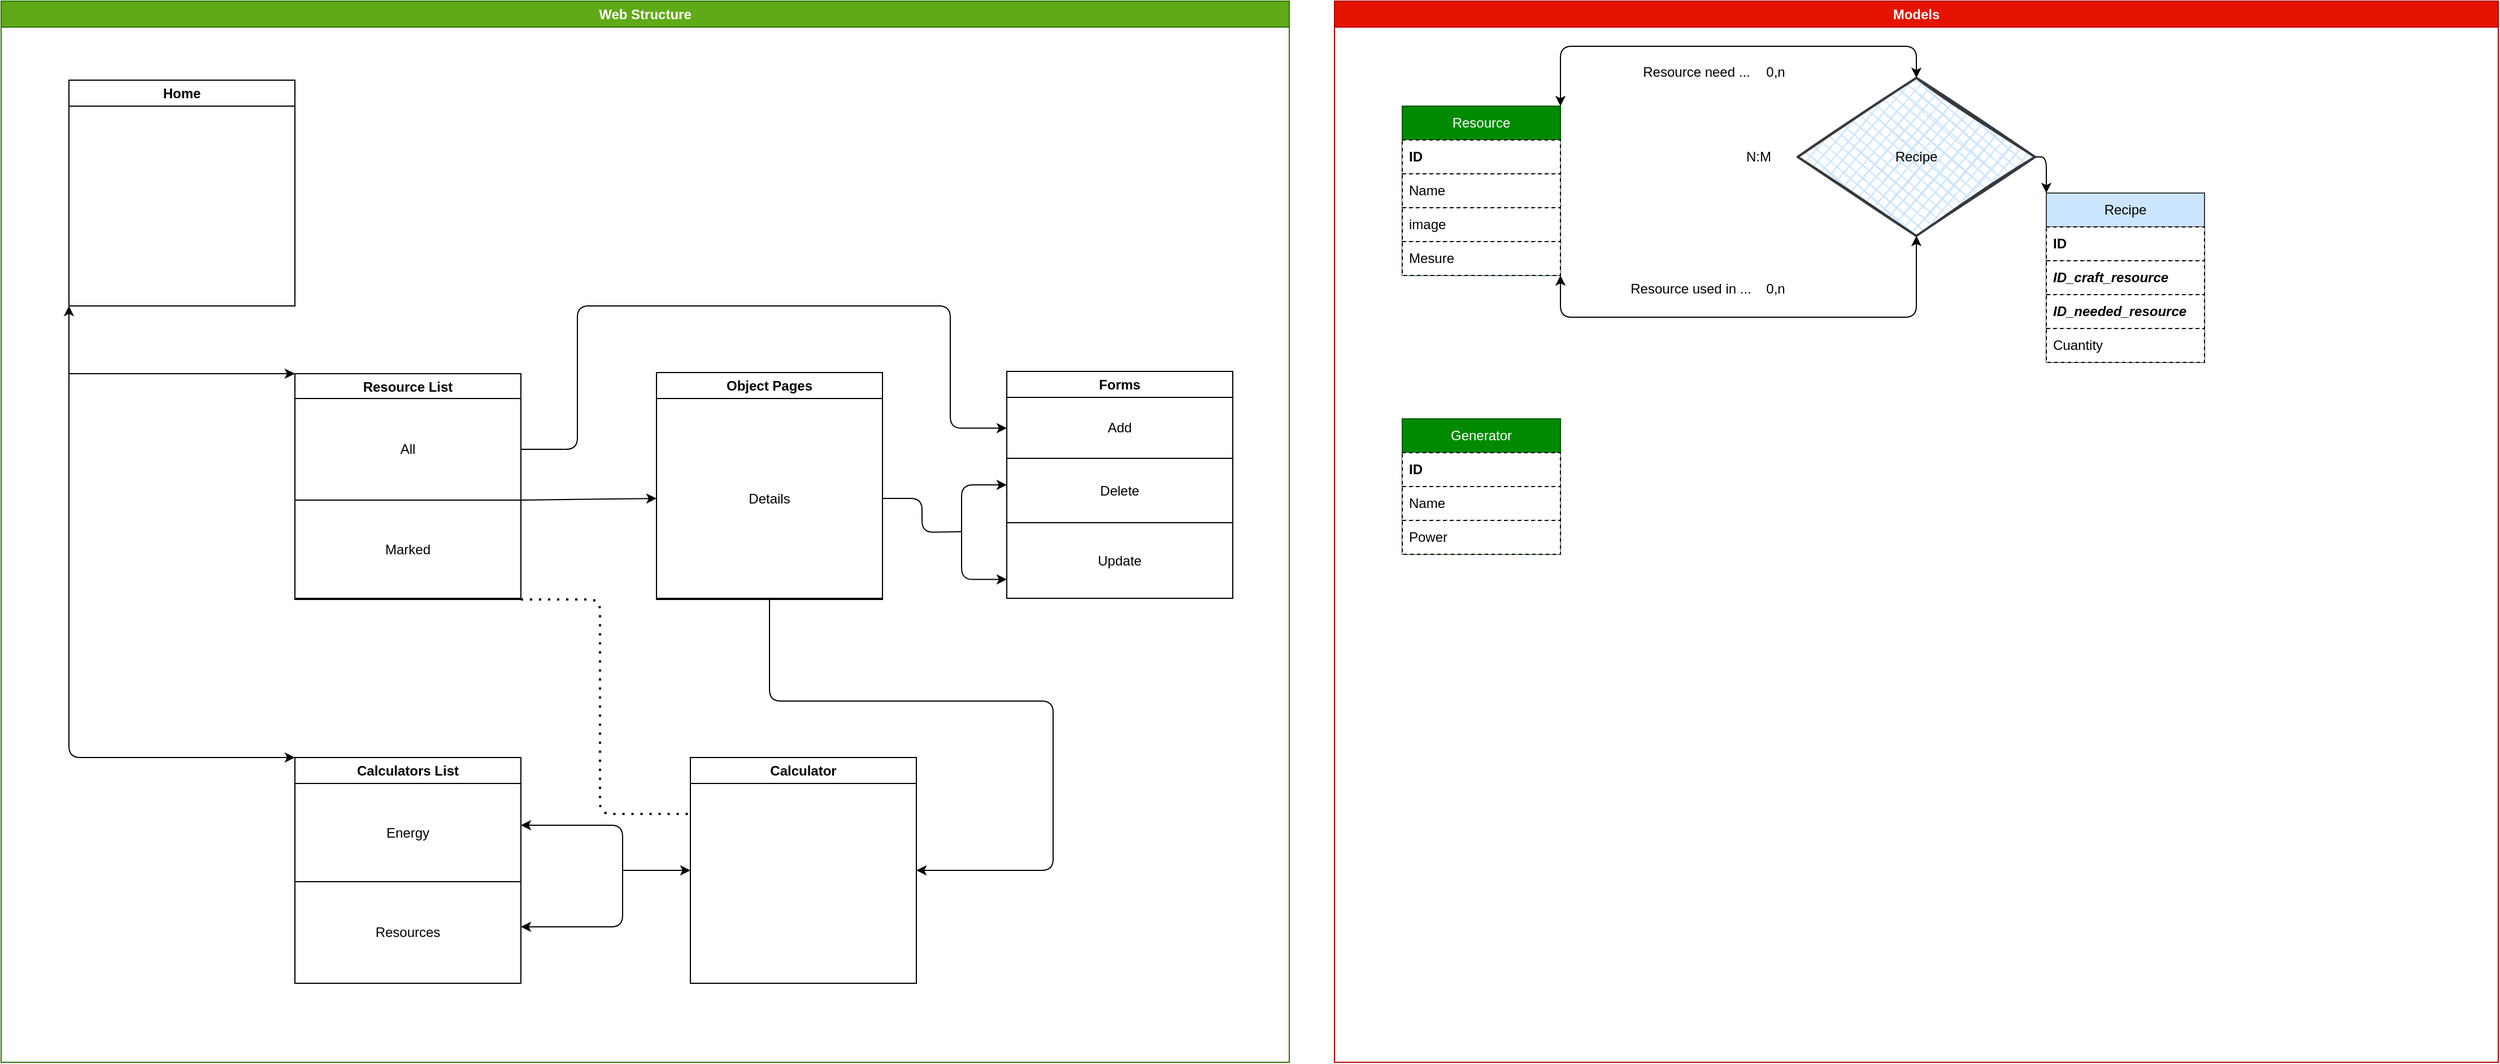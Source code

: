 <mxfile>
    <diagram id="ccU69HYJQ6rrLi9QfAdn" name="Página-1">
        <mxGraphModel dx="672" dy="1496" grid="1" gridSize="10" guides="1" tooltips="1" connect="1" arrows="1" fold="1" page="1" pageScale="1" pageWidth="850" pageHeight="1100" math="0" shadow="0">
            <root>
                <mxCell id="0"/>
                <mxCell id="1" parent="0"/>
                <mxCell id="47" value="Web Structure" style="swimlane;whiteSpace=wrap;html=1;fillColor=#60a917;fontColor=#ffffff;strokeColor=#2D7600;fillStyle=auto;gradientColor=none;swimlaneFillColor=default;" parent="1" vertex="1">
                    <mxGeometry x="860" y="80" width="1140" height="940" as="geometry"/>
                </mxCell>
                <mxCell id="2" value="Home" style="swimlane;whiteSpace=wrap;html=1;" parent="47" vertex="1">
                    <mxGeometry x="60" y="70" width="200" height="200" as="geometry"/>
                </mxCell>
                <mxCell id="48" value="" style="rounded=0;whiteSpace=wrap;html=1;" parent="2" vertex="1">
                    <mxGeometry y="23" width="200" height="177" as="geometry"/>
                </mxCell>
                <mxCell id="3" value="Resource List" style="swimlane;whiteSpace=wrap;html=1;" parent="47" vertex="1">
                    <mxGeometry x="260" y="330" width="200" height="200" as="geometry"/>
                </mxCell>
                <mxCell id="45" value="All" style="rounded=0;whiteSpace=wrap;html=1;" parent="3" vertex="1">
                    <mxGeometry y="22" width="200" height="90" as="geometry"/>
                </mxCell>
                <mxCell id="46" value="Marked" style="rounded=0;whiteSpace=wrap;html=1;" parent="3" vertex="1">
                    <mxGeometry y="112" width="200" height="87" as="geometry"/>
                </mxCell>
                <mxCell id="4" value="Calculators List" style="swimlane;whiteSpace=wrap;html=1;" parent="47" vertex="1">
                    <mxGeometry x="260" y="670" width="200" height="200" as="geometry"/>
                </mxCell>
                <mxCell id="6" value="" style="endArrow=classic;startArrow=classic;html=1;exitX=0;exitY=1;exitDx=0;exitDy=0;entryX=0;entryY=0;entryDx=0;entryDy=0;" parent="47" source="2" target="4" edge="1">
                    <mxGeometry width="50" height="50" relative="1" as="geometry">
                        <mxPoint x="560" y="530" as="sourcePoint"/>
                        <mxPoint x="610" y="480" as="targetPoint"/>
                        <Array as="points">
                            <mxPoint x="60" y="670"/>
                        </Array>
                    </mxGeometry>
                </mxCell>
                <mxCell id="7" value="" style="endArrow=classic;html=1;entryX=0;entryY=0;entryDx=0;entryDy=0;" parent="47" target="3" edge="1">
                    <mxGeometry width="50" height="50" relative="1" as="geometry">
                        <mxPoint x="60" y="330" as="sourcePoint"/>
                        <mxPoint x="610" y="480" as="targetPoint"/>
                    </mxGeometry>
                </mxCell>
                <mxCell id="10" value="Energy" style="rounded=0;whiteSpace=wrap;html=1;" parent="47" vertex="1">
                    <mxGeometry x="260" y="693" width="200" height="87" as="geometry"/>
                </mxCell>
                <mxCell id="17" value="Resources" style="rounded=0;whiteSpace=wrap;html=1;" parent="47" vertex="1">
                    <mxGeometry x="260" y="780" width="200" height="90" as="geometry"/>
                </mxCell>
                <mxCell id="29" value="Forms" style="swimlane;whiteSpace=wrap;html=1;" parent="47" vertex="1">
                    <mxGeometry x="890" y="328" width="200" height="201" as="geometry"/>
                </mxCell>
                <mxCell id="34" value="Add" style="rounded=0;whiteSpace=wrap;html=1;" parent="29" vertex="1">
                    <mxGeometry y="23" width="200" height="54" as="geometry"/>
                </mxCell>
                <mxCell id="33" value="Delete" style="rounded=0;whiteSpace=wrap;html=1;" parent="29" vertex="1">
                    <mxGeometry y="77" width="200" height="57" as="geometry"/>
                </mxCell>
                <mxCell id="32" value="Update" style="rounded=0;whiteSpace=wrap;html=1;" parent="29" vertex="1">
                    <mxGeometry y="134" width="200" height="67" as="geometry"/>
                </mxCell>
                <mxCell id="120" value="" style="endArrow=classic;startArrow=classic;html=1;entryX=0;entryY=0.5;entryDx=0;entryDy=0;exitX=0;exitY=0.75;exitDx=0;exitDy=0;edgeStyle=orthogonalEdgeStyle;" edge="1" parent="29" source="32" target="29">
                    <mxGeometry width="50" height="50" relative="1" as="geometry">
                        <mxPoint x="-110" y="282" as="sourcePoint"/>
                        <mxPoint x="-60" y="232" as="targetPoint"/>
                        <Array as="points">
                            <mxPoint x="-40" y="184"/>
                            <mxPoint x="-40" y="100"/>
                        </Array>
                    </mxGeometry>
                </mxCell>
                <mxCell id="35" value="Object Pages" style="swimlane;whiteSpace=wrap;html=1;" parent="47" vertex="1">
                    <mxGeometry x="580" y="329" width="200" height="201" as="geometry"/>
                </mxCell>
                <mxCell id="18" value="Details" style="rounded=0;whiteSpace=wrap;html=1;" parent="35" vertex="1">
                    <mxGeometry y="23" width="200" height="177" as="geometry"/>
                </mxCell>
                <mxCell id="40" value="Calculator" style="swimlane;whiteSpace=wrap;html=1;" parent="47" vertex="1">
                    <mxGeometry x="610" y="670" width="200" height="200" as="geometry"/>
                </mxCell>
                <mxCell id="49" value="" style="rounded=0;whiteSpace=wrap;html=1;" parent="40" vertex="1">
                    <mxGeometry y="23" width="200" height="177" as="geometry"/>
                </mxCell>
                <mxCell id="42" value="" style="endArrow=classic;html=1;entryX=0;entryY=0.5;entryDx=0;entryDy=0;" parent="47" target="40" edge="1">
                    <mxGeometry width="50" height="50" relative="1" as="geometry">
                        <mxPoint x="550" y="770" as="sourcePoint"/>
                        <mxPoint x="770" y="660" as="targetPoint"/>
                    </mxGeometry>
                </mxCell>
                <mxCell id="44" value="" style="endArrow=classic;startArrow=classic;html=1;exitX=1;exitY=0.75;exitDx=0;exitDy=0;entryX=1;entryY=0.425;entryDx=0;entryDy=0;entryPerimeter=0;" parent="47" source="4" target="10" edge="1">
                    <mxGeometry width="50" height="50" relative="1" as="geometry">
                        <mxPoint x="630" y="790" as="sourcePoint"/>
                        <mxPoint x="470" y="740" as="targetPoint"/>
                        <Array as="points">
                            <mxPoint x="550" y="820"/>
                            <mxPoint x="550" y="770"/>
                            <mxPoint x="550" y="730"/>
                            <mxPoint x="510" y="730"/>
                        </Array>
                    </mxGeometry>
                </mxCell>
                <mxCell id="50" value="" style="endArrow=none;dashed=1;html=1;dashPattern=1 3;strokeWidth=2;entryX=0;entryY=0.25;entryDx=0;entryDy=0;exitX=1;exitY=1;exitDx=0;exitDy=0;edgeStyle=orthogonalEdgeStyle;" parent="47" source="3" target="40" edge="1">
                    <mxGeometry width="50" height="50" relative="1" as="geometry">
                        <mxPoint x="550" y="530" as="sourcePoint"/>
                        <mxPoint x="390" y="480" as="targetPoint"/>
                        <Array as="points">
                            <mxPoint x="530" y="530"/>
                            <mxPoint x="530" y="720"/>
                        </Array>
                    </mxGeometry>
                </mxCell>
                <mxCell id="115" value="" style="endArrow=classic;html=1;exitX=1;exitY=0;exitDx=0;exitDy=0;entryX=0;entryY=0.5;entryDx=0;entryDy=0;" parent="47" source="46" target="18" edge="1">
                    <mxGeometry width="50" height="50" relative="1" as="geometry">
                        <mxPoint x="540" y="460" as="sourcePoint"/>
                        <mxPoint x="590" y="410" as="targetPoint"/>
                    </mxGeometry>
                </mxCell>
                <mxCell id="117" value="" style="endArrow=classic;html=1;exitX=0.5;exitY=1;exitDx=0;exitDy=0;edgeStyle=orthogonalEdgeStyle;entryX=1;entryY=0.5;entryDx=0;entryDy=0;" parent="47" source="18" target="40" edge="1">
                    <mxGeometry width="50" height="50" relative="1" as="geometry">
                        <mxPoint x="130" y="330" as="sourcePoint"/>
                        <mxPoint x="930" y="800" as="targetPoint"/>
                        <Array as="points">
                            <mxPoint x="680" y="620"/>
                            <mxPoint x="931" y="620"/>
                            <mxPoint x="931" y="770"/>
                        </Array>
                    </mxGeometry>
                </mxCell>
                <mxCell id="122" value="" style="endArrow=classic;html=1;exitX=1;exitY=0.5;exitDx=0;exitDy=0;edgeStyle=orthogonalEdgeStyle;entryX=0;entryY=0.25;entryDx=0;entryDy=0;" edge="1" parent="47" source="45" target="29">
                    <mxGeometry width="50" height="50" relative="1" as="geometry">
                        <mxPoint x="470" y="540" as="sourcePoint"/>
                        <mxPoint x="850" y="380" as="targetPoint"/>
                        <Array as="points">
                            <mxPoint x="510" y="397"/>
                            <mxPoint x="510" y="270"/>
                            <mxPoint x="840" y="270"/>
                            <mxPoint x="840" y="378"/>
                        </Array>
                    </mxGeometry>
                </mxCell>
                <mxCell id="75" value="Models" style="swimlane;whiteSpace=wrap;html=1;fillStyle=auto;fillColor=#e51400;strokeColor=#B20000;fontColor=#ffffff;swimlaneFillColor=default;" parent="1" vertex="1">
                    <mxGeometry x="2040" y="80" width="1030" height="940" as="geometry"/>
                </mxCell>
                <mxCell id="77" value="Resource" style="swimlane;fontStyle=0;childLayout=stackLayout;horizontal=1;startSize=30;horizontalStack=0;resizeParent=1;resizeParentMax=0;resizeLast=0;collapsible=1;marginBottom=0;whiteSpace=wrap;html=1;fillColor=#008a00;fontColor=#ffffff;strokeColor=#005700;" parent="75" vertex="1">
                    <mxGeometry x="60" y="93" width="140" height="150" as="geometry"/>
                </mxCell>
                <mxCell id="79" value="&lt;b&gt;ID&lt;/b&gt;" style="text;strokeColor=default;fillColor=default;align=left;verticalAlign=middle;spacingLeft=4;spacingRight=4;overflow=hidden;points=[[0,0.5],[1,0.5]];portConstraint=eastwest;rotatable=0;whiteSpace=wrap;html=1;dashed=1;" parent="77" vertex="1">
                    <mxGeometry y="30" width="140" height="30" as="geometry"/>
                </mxCell>
                <mxCell id="78" value="Name" style="text;strokeColor=default;fillColor=default;align=left;verticalAlign=middle;spacingLeft=4;spacingRight=4;overflow=hidden;points=[[0,0.5],[1,0.5]];portConstraint=eastwest;rotatable=0;whiteSpace=wrap;html=1;dashed=1;" parent="77" vertex="1">
                    <mxGeometry y="60" width="140" height="30" as="geometry"/>
                </mxCell>
                <mxCell id="119" value="image" style="text;strokeColor=default;fillColor=default;align=left;verticalAlign=middle;spacingLeft=4;spacingRight=4;overflow=hidden;points=[[0,0.5],[1,0.5]];portConstraint=eastwest;rotatable=0;whiteSpace=wrap;html=1;dashed=1;" vertex="1" parent="77">
                    <mxGeometry y="90" width="140" height="30" as="geometry"/>
                </mxCell>
                <mxCell id="80" value="Mesure" style="text;strokeColor=default;fillColor=default;align=left;verticalAlign=middle;spacingLeft=4;spacingRight=4;overflow=hidden;points=[[0,0.5],[1,0.5]];portConstraint=eastwest;rotatable=0;whiteSpace=wrap;html=1;dashed=1;" parent="77" vertex="1">
                    <mxGeometry y="120" width="140" height="30" as="geometry"/>
                </mxCell>
                <mxCell id="89" value="Recipe" style="rhombus;whiteSpace=wrap;html=1;strokeWidth=2;fillWeight=-1;hachureGap=8;fillStyle=cross-hatch;fillColor=#cce5ff;sketch=1;strokeColor=#36393d;" parent="75" vertex="1">
                    <mxGeometry x="410" y="68" width="210" height="140" as="geometry"/>
                </mxCell>
                <mxCell id="95" value="Recipe" style="swimlane;fontStyle=0;childLayout=stackLayout;horizontal=1;startSize=30;horizontalStack=0;resizeParent=1;resizeParentMax=0;resizeLast=0;collapsible=1;marginBottom=0;whiteSpace=wrap;html=1;fillColor=#cce5ff;strokeColor=#36393d;" parent="75" vertex="1">
                    <mxGeometry x="630" y="170" width="140" height="150" as="geometry"/>
                </mxCell>
                <mxCell id="96" value="&lt;b&gt;ID&lt;/b&gt;" style="text;strokeColor=default;fillColor=default;align=left;verticalAlign=middle;spacingLeft=4;spacingRight=4;overflow=hidden;points=[[0,0.5],[1,0.5]];portConstraint=eastwest;rotatable=0;whiteSpace=wrap;html=1;dashed=1;" parent="95" vertex="1">
                    <mxGeometry y="30" width="140" height="30" as="geometry"/>
                </mxCell>
                <mxCell id="97" value="&lt;i&gt;&lt;b&gt;ID_craft_resource&lt;/b&gt;&lt;/i&gt;" style="text;strokeColor=default;fillColor=default;align=left;verticalAlign=middle;spacingLeft=4;spacingRight=4;overflow=hidden;points=[[0,0.5],[1,0.5]];portConstraint=eastwest;rotatable=0;whiteSpace=wrap;html=1;dashed=1;" parent="95" vertex="1">
                    <mxGeometry y="60" width="140" height="30" as="geometry"/>
                </mxCell>
                <mxCell id="98" value="&lt;i&gt;&lt;b&gt;ID_needed_resource&lt;/b&gt;&lt;/i&gt;" style="text;strokeColor=default;fillColor=default;align=left;verticalAlign=middle;spacingLeft=4;spacingRight=4;overflow=hidden;points=[[0,0.5],[1,0.5]];portConstraint=eastwest;rotatable=0;whiteSpace=wrap;html=1;dashed=1;" parent="95" vertex="1">
                    <mxGeometry y="90" width="140" height="30" as="geometry"/>
                </mxCell>
                <mxCell id="99" value="Cuantity" style="text;strokeColor=default;fillColor=default;align=left;verticalAlign=middle;spacingLeft=4;spacingRight=4;overflow=hidden;points=[[0,0.5],[1,0.5]];portConstraint=eastwest;rotatable=0;whiteSpace=wrap;html=1;dashed=1;" parent="95" vertex="1">
                    <mxGeometry y="120" width="140" height="30" as="geometry"/>
                </mxCell>
                <mxCell id="100" value="" style="endArrow=classic;startArrow=classic;html=1;edgeStyle=orthogonalEdgeStyle;entryX=0.5;entryY=1;entryDx=0;entryDy=0;exitX=1;exitY=1;exitDx=0;exitDy=0;" parent="75" source="77" target="89" edge="1">
                    <mxGeometry width="50" height="50" relative="1" as="geometry">
                        <mxPoint x="260" y="138" as="sourcePoint"/>
                        <mxPoint x="350" y="220" as="targetPoint"/>
                        <Array as="points">
                            <mxPoint x="200" y="280"/>
                            <mxPoint x="515" y="280"/>
                        </Array>
                    </mxGeometry>
                </mxCell>
                <mxCell id="101" value="" style="endArrow=classic;startArrow=classic;html=1;edgeStyle=orthogonalEdgeStyle;entryX=0.5;entryY=0;entryDx=0;entryDy=0;exitX=1;exitY=0;exitDx=0;exitDy=0;" parent="75" source="77" target="89" edge="1">
                    <mxGeometry width="50" height="50" relative="1" as="geometry">
                        <mxPoint x="240" y="160" as="sourcePoint"/>
                        <mxPoint x="525" y="218" as="targetPoint"/>
                        <Array as="points">
                            <mxPoint x="200" y="40"/>
                            <mxPoint x="515" y="40"/>
                        </Array>
                    </mxGeometry>
                </mxCell>
                <mxCell id="105" value="&lt;font style=&quot;color: light-dark(rgb(0, 0, 0), rgb(255, 102, 255));&quot;&gt;Resource used in ...&lt;/font&gt;" style="text;html=1;align=center;verticalAlign=middle;resizable=0;points=[];autosize=1;strokeColor=none;fillColor=none;fontColor=light-dark(default, #1eff00);" parent="75" vertex="1">
                    <mxGeometry x="250" y="240" width="130" height="30" as="geometry"/>
                </mxCell>
                <mxCell id="107" value="" style="endArrow=classic;html=1;entryX=0;entryY=0;entryDx=0;entryDy=0;exitX=1;exitY=0.5;exitDx=0;exitDy=0;edgeStyle=orthogonalEdgeStyle;" parent="75" source="89" target="95" edge="1">
                    <mxGeometry width="50" height="50" relative="1" as="geometry">
                        <mxPoint x="390" y="270" as="sourcePoint"/>
                        <mxPoint x="440" y="220" as="targetPoint"/>
                    </mxGeometry>
                </mxCell>
                <mxCell id="109" value="&lt;font style=&quot;color: light-dark(rgb(0, 0, 0), rgb(255, 0, 0));&quot;&gt;0,n&lt;/font&gt;" style="text;html=1;align=center;verticalAlign=middle;resizable=0;points=[];autosize=1;strokeColor=none;fillColor=none;fontColor=light-dark(#000000,#FF66FF);" parent="75" vertex="1">
                    <mxGeometry x="370" y="240" width="40" height="30" as="geometry"/>
                </mxCell>
                <mxCell id="110" value="N:M" style="text;html=1;align=center;verticalAlign=middle;resizable=0;points=[];autosize=1;strokeColor=none;fillColor=none;fontColor=light-dark(#000000,#33FF33);" parent="75" vertex="1">
                    <mxGeometry x="350" y="123" width="50" height="30" as="geometry"/>
                </mxCell>
                <mxCell id="102" value="&lt;font style=&quot;color: light-dark(rgb(0, 0, 0), rgb(255, 102, 255));&quot;&gt;Resource need ...&lt;/font&gt;" style="text;html=1;align=center;verticalAlign=middle;resizable=0;points=[];autosize=1;strokeColor=none;fillColor=none;" parent="75" vertex="1">
                    <mxGeometry x="260" y="48" width="120" height="30" as="geometry"/>
                </mxCell>
                <mxCell id="108" value="&lt;font style=&quot;color: light-dark(rgb(0, 0, 0), rgb(255, 0, 0));&quot;&gt;0,n&lt;/font&gt;" style="text;html=1;align=center;verticalAlign=middle;resizable=0;points=[];autosize=1;strokeColor=none;fillColor=none;" parent="75" vertex="1">
                    <mxGeometry x="370" y="48" width="40" height="30" as="geometry"/>
                </mxCell>
                <mxCell id="111" value="Generator" style="swimlane;fontStyle=0;childLayout=stackLayout;horizontal=1;startSize=30;horizontalStack=0;resizeParent=1;resizeParentMax=0;resizeLast=0;collapsible=1;marginBottom=0;whiteSpace=wrap;html=1;fillColor=#008a00;fontColor=#ffffff;strokeColor=#005700;" parent="75" vertex="1">
                    <mxGeometry x="60" y="370" width="140" height="120" as="geometry"/>
                </mxCell>
                <mxCell id="112" value="&lt;b&gt;ID&lt;/b&gt;" style="text;strokeColor=default;fillColor=default;align=left;verticalAlign=middle;spacingLeft=4;spacingRight=4;overflow=hidden;points=[[0,0.5],[1,0.5]];portConstraint=eastwest;rotatable=0;whiteSpace=wrap;html=1;dashed=1;" parent="111" vertex="1">
                    <mxGeometry y="30" width="140" height="30" as="geometry"/>
                </mxCell>
                <mxCell id="113" value="Name" style="text;strokeColor=default;fillColor=default;align=left;verticalAlign=middle;spacingLeft=4;spacingRight=4;overflow=hidden;points=[[0,0.5],[1,0.5]];portConstraint=eastwest;rotatable=0;whiteSpace=wrap;html=1;dashed=1;" parent="111" vertex="1">
                    <mxGeometry y="60" width="140" height="30" as="geometry"/>
                </mxCell>
                <mxCell id="114" value="Power" style="text;strokeColor=default;fillColor=default;align=left;verticalAlign=middle;spacingLeft=4;spacingRight=4;overflow=hidden;points=[[0,0.5],[1,0.5]];portConstraint=eastwest;rotatable=0;whiteSpace=wrap;html=1;dashed=1;" parent="111" vertex="1">
                    <mxGeometry y="90" width="140" height="30" as="geometry"/>
                </mxCell>
                <mxCell id="121" value="" style="endArrow=none;html=1;exitX=1;exitY=0.5;exitDx=0;exitDy=0;edgeStyle=orthogonalEdgeStyle;" edge="1" parent="1" source="18">
                    <mxGeometry width="50" height="50" relative="1" as="geometry">
                        <mxPoint x="1780" y="600" as="sourcePoint"/>
                        <mxPoint x="1710" y="550" as="targetPoint"/>
                    </mxGeometry>
                </mxCell>
            </root>
        </mxGraphModel>
    </diagram>
</mxfile>